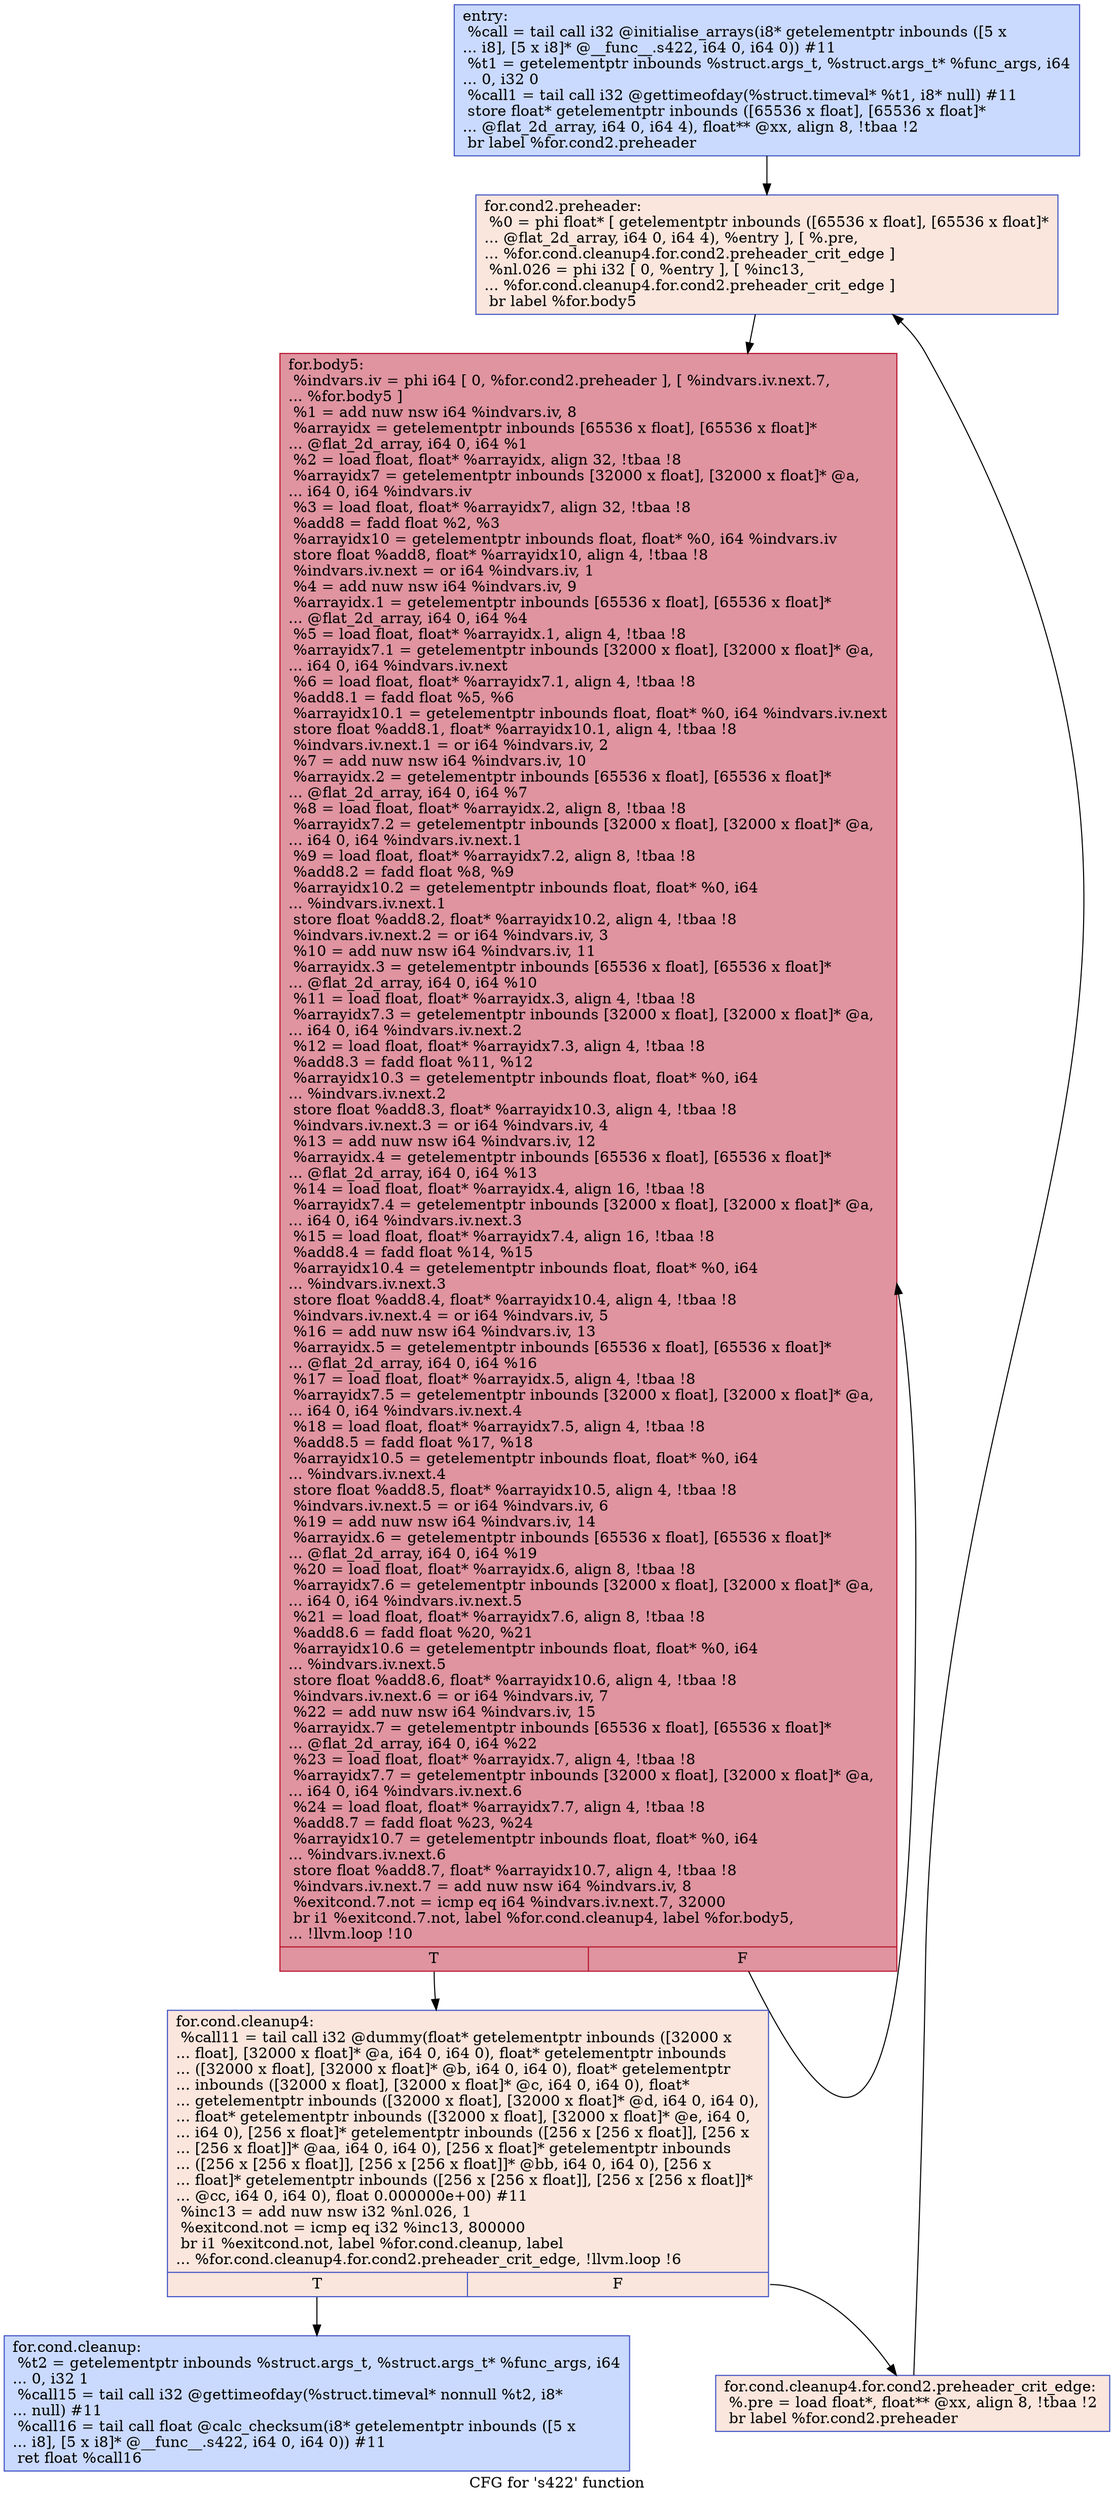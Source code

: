 digraph "CFG for 's422' function" {
	label="CFG for 's422' function";

	Node0x564c93c37a90 [shape=record,color="#3d50c3ff", style=filled, fillcolor="#88abfd70",label="{entry:\l  %call = tail call i32 @initialise_arrays(i8* getelementptr inbounds ([5 x\l... i8], [5 x i8]* @__func__.s422, i64 0, i64 0)) #11\l  %t1 = getelementptr inbounds %struct.args_t, %struct.args_t* %func_args, i64\l... 0, i32 0\l  %call1 = tail call i32 @gettimeofday(%struct.timeval* %t1, i8* null) #11\l  store float* getelementptr inbounds ([65536 x float], [65536 x float]*\l... @flat_2d_array, i64 0, i64 4), float** @xx, align 8, !tbaa !2\l  br label %for.cond2.preheader\l}"];
	Node0x564c93c37a90 -> Node0x564c93c38050;
	Node0x564c93c38050 [shape=record,color="#3d50c3ff", style=filled, fillcolor="#f3c7b170",label="{for.cond2.preheader:                              \l  %0 = phi float* [ getelementptr inbounds ([65536 x float], [65536 x float]*\l... @flat_2d_array, i64 0, i64 4), %entry ], [ %.pre,\l... %for.cond.cleanup4.for.cond2.preheader_crit_edge ]\l  %nl.026 = phi i32 [ 0, %entry ], [ %inc13,\l... %for.cond.cleanup4.for.cond2.preheader_crit_edge ]\l  br label %for.body5\l}"];
	Node0x564c93c38050 -> Node0x564c93c383f0;
	Node0x564c93c38540 [shape=record,color="#3d50c3ff", style=filled, fillcolor="#88abfd70",label="{for.cond.cleanup:                                 \l  %t2 = getelementptr inbounds %struct.args_t, %struct.args_t* %func_args, i64\l... 0, i32 1\l  %call15 = tail call i32 @gettimeofday(%struct.timeval* nonnull %t2, i8*\l... null) #11\l  %call16 = tail call float @calc_checksum(i8* getelementptr inbounds ([5 x\l... i8], [5 x i8]* @__func__.s422, i64 0, i64 0)) #11\l  ret float %call16\l}"];
	Node0x564c93c38b90 [shape=record,color="#3d50c3ff", style=filled, fillcolor="#f3c7b170",label="{for.cond.cleanup4:                                \l  %call11 = tail call i32 @dummy(float* getelementptr inbounds ([32000 x\l... float], [32000 x float]* @a, i64 0, i64 0), float* getelementptr inbounds\l... ([32000 x float], [32000 x float]* @b, i64 0, i64 0), float* getelementptr\l... inbounds ([32000 x float], [32000 x float]* @c, i64 0, i64 0), float*\l... getelementptr inbounds ([32000 x float], [32000 x float]* @d, i64 0, i64 0),\l... float* getelementptr inbounds ([32000 x float], [32000 x float]* @e, i64 0,\l... i64 0), [256 x float]* getelementptr inbounds ([256 x [256 x float]], [256 x\l... [256 x float]]* @aa, i64 0, i64 0), [256 x float]* getelementptr inbounds\l... ([256 x [256 x float]], [256 x [256 x float]]* @bb, i64 0, i64 0), [256 x\l... float]* getelementptr inbounds ([256 x [256 x float]], [256 x [256 x float]]*\l... @cc, i64 0, i64 0), float 0.000000e+00) #11\l  %inc13 = add nuw nsw i32 %nl.026, 1\l  %exitcond.not = icmp eq i32 %inc13, 800000\l  br i1 %exitcond.not, label %for.cond.cleanup, label\l... %for.cond.cleanup4.for.cond2.preheader_crit_edge, !llvm.loop !6\l|{<s0>T|<s1>F}}"];
	Node0x564c93c38b90:s0 -> Node0x564c93c38540;
	Node0x564c93c38b90:s1 -> Node0x564c93c38140;
	Node0x564c93c38140 [shape=record,color="#3d50c3ff", style=filled, fillcolor="#f3c7b170",label="{for.cond.cleanup4.for.cond2.preheader_crit_edge:  \l  %.pre = load float*, float** @xx, align 8, !tbaa !2\l  br label %for.cond2.preheader\l}"];
	Node0x564c93c38140 -> Node0x564c93c38050;
	Node0x564c93c383f0 [shape=record,color="#b70d28ff", style=filled, fillcolor="#b70d2870",label="{for.body5:                                        \l  %indvars.iv = phi i64 [ 0, %for.cond2.preheader ], [ %indvars.iv.next.7,\l... %for.body5 ]\l  %1 = add nuw nsw i64 %indvars.iv, 8\l  %arrayidx = getelementptr inbounds [65536 x float], [65536 x float]*\l... @flat_2d_array, i64 0, i64 %1\l  %2 = load float, float* %arrayidx, align 32, !tbaa !8\l  %arrayidx7 = getelementptr inbounds [32000 x float], [32000 x float]* @a,\l... i64 0, i64 %indvars.iv\l  %3 = load float, float* %arrayidx7, align 32, !tbaa !8\l  %add8 = fadd float %2, %3\l  %arrayidx10 = getelementptr inbounds float, float* %0, i64 %indvars.iv\l  store float %add8, float* %arrayidx10, align 4, !tbaa !8\l  %indvars.iv.next = or i64 %indvars.iv, 1\l  %4 = add nuw nsw i64 %indvars.iv, 9\l  %arrayidx.1 = getelementptr inbounds [65536 x float], [65536 x float]*\l... @flat_2d_array, i64 0, i64 %4\l  %5 = load float, float* %arrayidx.1, align 4, !tbaa !8\l  %arrayidx7.1 = getelementptr inbounds [32000 x float], [32000 x float]* @a,\l... i64 0, i64 %indvars.iv.next\l  %6 = load float, float* %arrayidx7.1, align 4, !tbaa !8\l  %add8.1 = fadd float %5, %6\l  %arrayidx10.1 = getelementptr inbounds float, float* %0, i64 %indvars.iv.next\l  store float %add8.1, float* %arrayidx10.1, align 4, !tbaa !8\l  %indvars.iv.next.1 = or i64 %indvars.iv, 2\l  %7 = add nuw nsw i64 %indvars.iv, 10\l  %arrayidx.2 = getelementptr inbounds [65536 x float], [65536 x float]*\l... @flat_2d_array, i64 0, i64 %7\l  %8 = load float, float* %arrayidx.2, align 8, !tbaa !8\l  %arrayidx7.2 = getelementptr inbounds [32000 x float], [32000 x float]* @a,\l... i64 0, i64 %indvars.iv.next.1\l  %9 = load float, float* %arrayidx7.2, align 8, !tbaa !8\l  %add8.2 = fadd float %8, %9\l  %arrayidx10.2 = getelementptr inbounds float, float* %0, i64\l... %indvars.iv.next.1\l  store float %add8.2, float* %arrayidx10.2, align 4, !tbaa !8\l  %indvars.iv.next.2 = or i64 %indvars.iv, 3\l  %10 = add nuw nsw i64 %indvars.iv, 11\l  %arrayidx.3 = getelementptr inbounds [65536 x float], [65536 x float]*\l... @flat_2d_array, i64 0, i64 %10\l  %11 = load float, float* %arrayidx.3, align 4, !tbaa !8\l  %arrayidx7.3 = getelementptr inbounds [32000 x float], [32000 x float]* @a,\l... i64 0, i64 %indvars.iv.next.2\l  %12 = load float, float* %arrayidx7.3, align 4, !tbaa !8\l  %add8.3 = fadd float %11, %12\l  %arrayidx10.3 = getelementptr inbounds float, float* %0, i64\l... %indvars.iv.next.2\l  store float %add8.3, float* %arrayidx10.3, align 4, !tbaa !8\l  %indvars.iv.next.3 = or i64 %indvars.iv, 4\l  %13 = add nuw nsw i64 %indvars.iv, 12\l  %arrayidx.4 = getelementptr inbounds [65536 x float], [65536 x float]*\l... @flat_2d_array, i64 0, i64 %13\l  %14 = load float, float* %arrayidx.4, align 16, !tbaa !8\l  %arrayidx7.4 = getelementptr inbounds [32000 x float], [32000 x float]* @a,\l... i64 0, i64 %indvars.iv.next.3\l  %15 = load float, float* %arrayidx7.4, align 16, !tbaa !8\l  %add8.4 = fadd float %14, %15\l  %arrayidx10.4 = getelementptr inbounds float, float* %0, i64\l... %indvars.iv.next.3\l  store float %add8.4, float* %arrayidx10.4, align 4, !tbaa !8\l  %indvars.iv.next.4 = or i64 %indvars.iv, 5\l  %16 = add nuw nsw i64 %indvars.iv, 13\l  %arrayidx.5 = getelementptr inbounds [65536 x float], [65536 x float]*\l... @flat_2d_array, i64 0, i64 %16\l  %17 = load float, float* %arrayidx.5, align 4, !tbaa !8\l  %arrayidx7.5 = getelementptr inbounds [32000 x float], [32000 x float]* @a,\l... i64 0, i64 %indvars.iv.next.4\l  %18 = load float, float* %arrayidx7.5, align 4, !tbaa !8\l  %add8.5 = fadd float %17, %18\l  %arrayidx10.5 = getelementptr inbounds float, float* %0, i64\l... %indvars.iv.next.4\l  store float %add8.5, float* %arrayidx10.5, align 4, !tbaa !8\l  %indvars.iv.next.5 = or i64 %indvars.iv, 6\l  %19 = add nuw nsw i64 %indvars.iv, 14\l  %arrayidx.6 = getelementptr inbounds [65536 x float], [65536 x float]*\l... @flat_2d_array, i64 0, i64 %19\l  %20 = load float, float* %arrayidx.6, align 8, !tbaa !8\l  %arrayidx7.6 = getelementptr inbounds [32000 x float], [32000 x float]* @a,\l... i64 0, i64 %indvars.iv.next.5\l  %21 = load float, float* %arrayidx7.6, align 8, !tbaa !8\l  %add8.6 = fadd float %20, %21\l  %arrayidx10.6 = getelementptr inbounds float, float* %0, i64\l... %indvars.iv.next.5\l  store float %add8.6, float* %arrayidx10.6, align 4, !tbaa !8\l  %indvars.iv.next.6 = or i64 %indvars.iv, 7\l  %22 = add nuw nsw i64 %indvars.iv, 15\l  %arrayidx.7 = getelementptr inbounds [65536 x float], [65536 x float]*\l... @flat_2d_array, i64 0, i64 %22\l  %23 = load float, float* %arrayidx.7, align 4, !tbaa !8\l  %arrayidx7.7 = getelementptr inbounds [32000 x float], [32000 x float]* @a,\l... i64 0, i64 %indvars.iv.next.6\l  %24 = load float, float* %arrayidx7.7, align 4, !tbaa !8\l  %add8.7 = fadd float %23, %24\l  %arrayidx10.7 = getelementptr inbounds float, float* %0, i64\l... %indvars.iv.next.6\l  store float %add8.7, float* %arrayidx10.7, align 4, !tbaa !8\l  %indvars.iv.next.7 = add nuw nsw i64 %indvars.iv, 8\l  %exitcond.7.not = icmp eq i64 %indvars.iv.next.7, 32000\l  br i1 %exitcond.7.not, label %for.cond.cleanup4, label %for.body5,\l... !llvm.loop !10\l|{<s0>T|<s1>F}}"];
	Node0x564c93c383f0:s0 -> Node0x564c93c38b90;
	Node0x564c93c383f0:s1 -> Node0x564c93c383f0;
}
